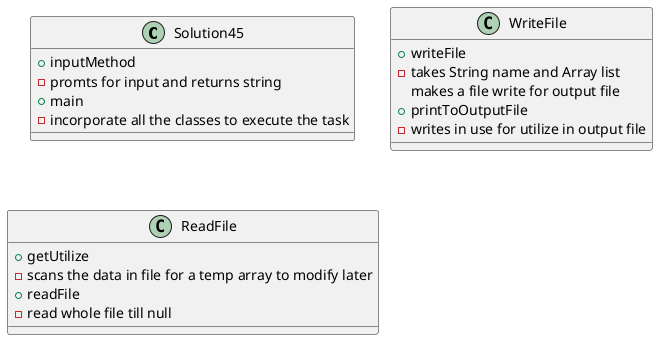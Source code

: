 @startuml
'https://plantuml.com/class-diagram


class Solution45 {
+inputMethod
- promts for input and returns string
+main
- incorporate all the classes to execute the task 
}

class WriteFile {
+writeFile
- takes String name and Array list
makes a file write for output file
+printToOutputFile
- writes in use for utilize in output file
}

class ReadFile {
+getUtilize
- scans the data in file for a temp array to modify later
+readFile
- read whole file till null
}

@enduml